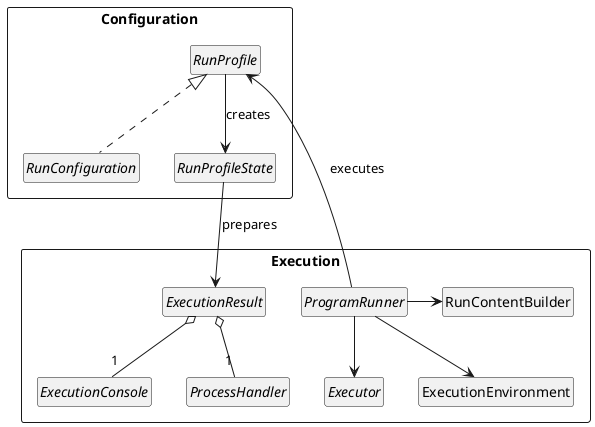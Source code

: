 @startuml

hide empty members
hide circle

package Configuration <<Rectangle>> {
  interface RunProfile
  interface RunConfiguration
  interface RunProfileState
}

package Execution <<Rectangle>> {
  abstract class Executor
  interface ProgramRunner
  class ExecutionEnvironment
  class RunContentBuilder
  abstract class ExecutionResult
  interface ExecutionConsole
  abstract class ProcessHandler
}

RunProfile <|.. RunConfiguration
RunProfile --> RunProfileState: creates

RunProfileState --> ExecutionResult: prepares

ExecutionResult o-- "1" ExecutionConsole
ExecutionResult o-- "1" ProcessHandler

ProgramRunner --> RunProfile: executes
ProgramRunner --> Executor
ProgramRunner --> ExecutionEnvironment
ProgramRunner -r-> RunContentBuilder

@enduml
